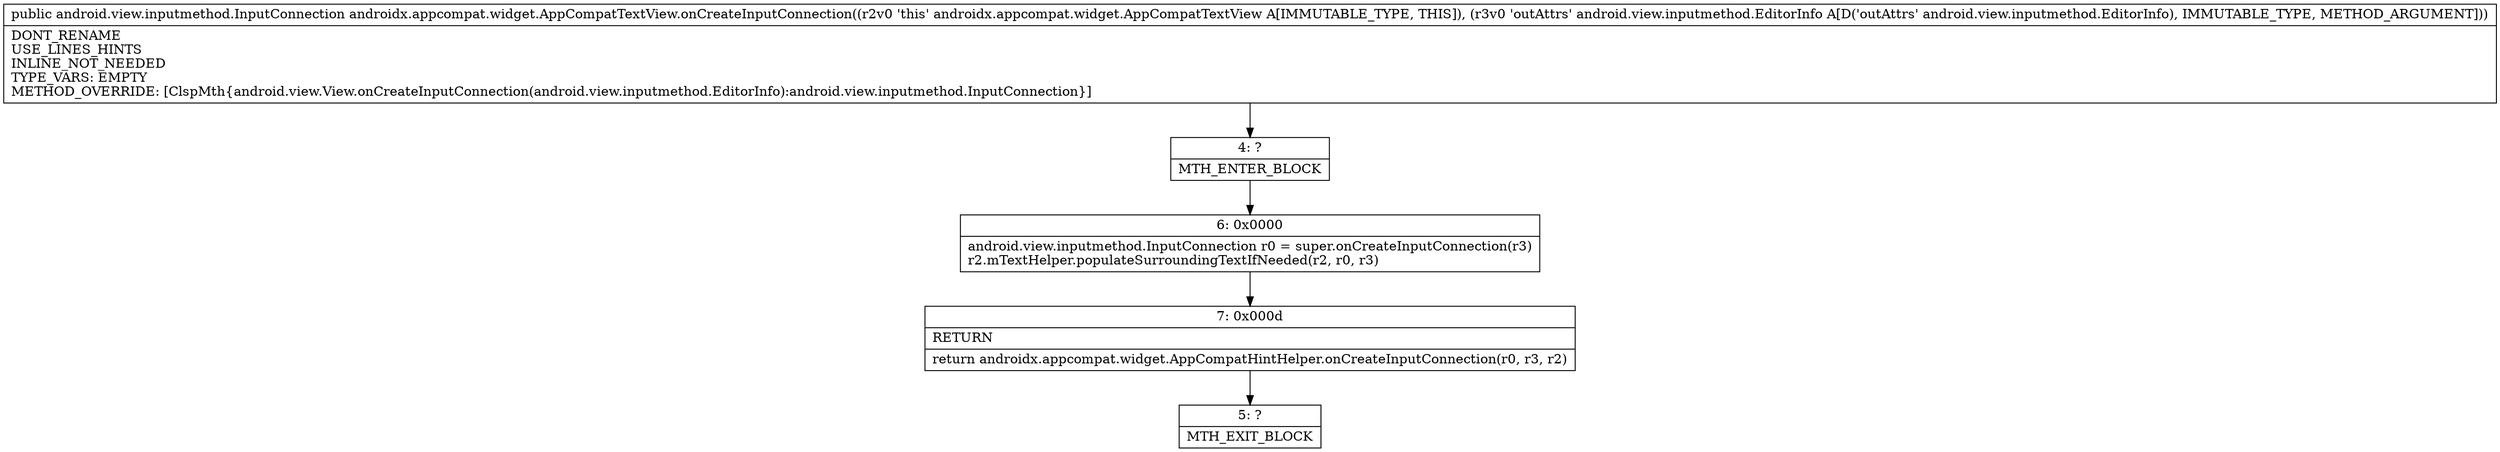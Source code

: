 digraph "CFG forandroidx.appcompat.widget.AppCompatTextView.onCreateInputConnection(Landroid\/view\/inputmethod\/EditorInfo;)Landroid\/view\/inputmethod\/InputConnection;" {
Node_4 [shape=record,label="{4\:\ ?|MTH_ENTER_BLOCK\l}"];
Node_6 [shape=record,label="{6\:\ 0x0000|android.view.inputmethod.InputConnection r0 = super.onCreateInputConnection(r3)\lr2.mTextHelper.populateSurroundingTextIfNeeded(r2, r0, r3)\l}"];
Node_7 [shape=record,label="{7\:\ 0x000d|RETURN\l|return androidx.appcompat.widget.AppCompatHintHelper.onCreateInputConnection(r0, r3, r2)\l}"];
Node_5 [shape=record,label="{5\:\ ?|MTH_EXIT_BLOCK\l}"];
MethodNode[shape=record,label="{public android.view.inputmethod.InputConnection androidx.appcompat.widget.AppCompatTextView.onCreateInputConnection((r2v0 'this' androidx.appcompat.widget.AppCompatTextView A[IMMUTABLE_TYPE, THIS]), (r3v0 'outAttrs' android.view.inputmethod.EditorInfo A[D('outAttrs' android.view.inputmethod.EditorInfo), IMMUTABLE_TYPE, METHOD_ARGUMENT]))  | DONT_RENAME\lUSE_LINES_HINTS\lINLINE_NOT_NEEDED\lTYPE_VARS: EMPTY\lMETHOD_OVERRIDE: [ClspMth\{android.view.View.onCreateInputConnection(android.view.inputmethod.EditorInfo):android.view.inputmethod.InputConnection\}]\l}"];
MethodNode -> Node_4;Node_4 -> Node_6;
Node_6 -> Node_7;
Node_7 -> Node_5;
}

